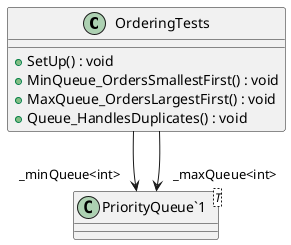 @startuml
class OrderingTests {
    + SetUp() : void
    + MinQueue_OrdersSmallestFirst() : void
    + MaxQueue_OrdersLargestFirst() : void
    + Queue_HandlesDuplicates() : void
}
class "PriorityQueue`1"<T> {
}
OrderingTests --> "_minQueue<int>" "PriorityQueue`1"
OrderingTests --> "_maxQueue<int>" "PriorityQueue`1"
@enduml
